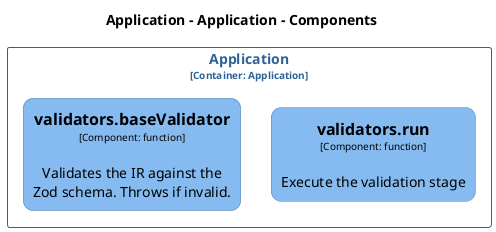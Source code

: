 @startuml
set separator none
title Application - Application - Components

top to bottom direction
skinparam ranksep 60
skinparam nodesep 30

skinparam {
  arrowFontSize 10
  defaultTextAlignment center
  wrapWidth 200
  maxMessageSize 100
  defaultFontName "Arial"
}

hide stereotype

skinparam rectangle<<Application.Application.validatorsbaseValidator>> {
  BackgroundColor #85bbf0
  FontColor #000000
  BorderColor #5d82a8
  roundCorner 20
  shadowing false
}
skinparam rectangle<<Application.Application.validatorsrun>> {
  BackgroundColor #85bbf0
  FontColor #000000
  BorderColor #5d82a8
  roundCorner 20
  shadowing false
}
skinparam rectangle<<Application.Application>> {
  BorderColor #2e6295
  FontColor #2e6295
  shadowing false
}

rectangle "Application\n<size:10>[Container: Application]</size>" <<Application.Application>> {
  rectangle "==validators.run\n<size:10>[Component: function]</size>\n\nExecute the validation stage" <<Application.Application.validatorsrun>> as Application.Application.validatorsrun
  rectangle "==validators.baseValidator\n<size:10>[Component: function]</size>\n\nValidates the IR against the Zod schema. Throws if invalid." <<Application.Application.validatorsbaseValidator>> as Application.Application.validatorsbaseValidator
}

@enduml